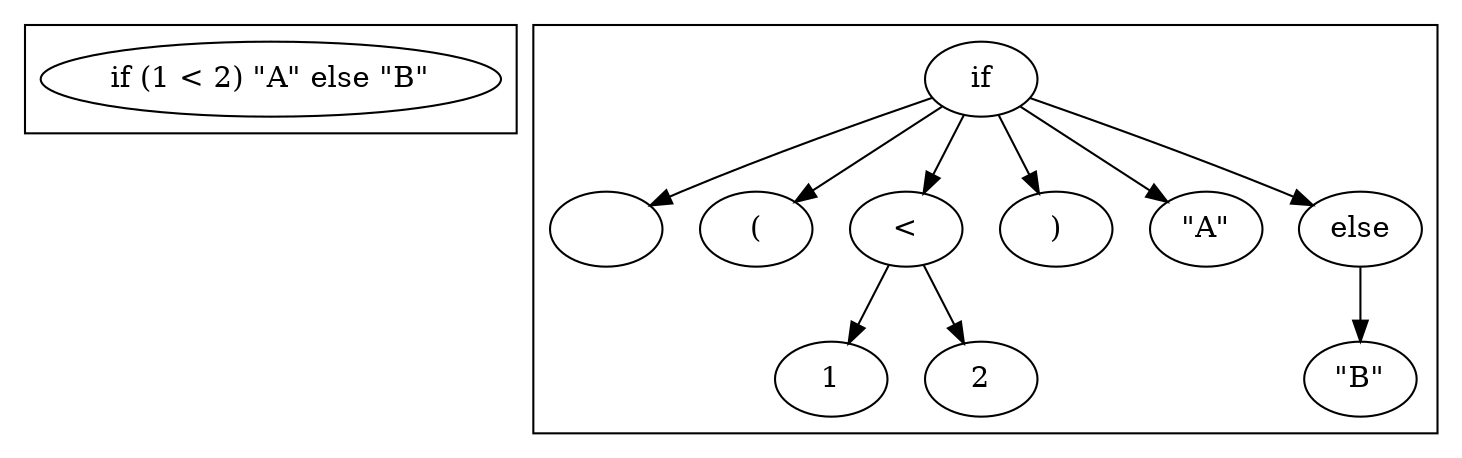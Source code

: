 digraph CST {
  subgraph cluster0 {
    Raw [
      label = "if (1 < 2) \"A\" else \"B\""
    ]
  }
  subgraph cluster1 {
    If [
      label = "if"
    ]
    Node0 [
    label = " "
    ]
    Node1 [
    label = "("
    ]
    Node2 [
    label = "1"
    ]
    Node3 [
    label = "<"
    ]
    Node4 [
    label = "2"
    ]
    Node5 [
    label = ")"
    ]
    Node6 [
    label = "\"A\""
    ]
    Node7 [
    label = "else"
    ]
    Node8 [
    label = "\"B\""
    ]
    node [fontname = "Courier"];
    If -> Node0;
    If -> Node1;
    If -> Node3; 
    If -> Node5;
    If -> Node6;
    If -> Node7;
    Node3 -> Node2;
    Node3 -> Node4;
    Node7 -> Node8;
  }
}
